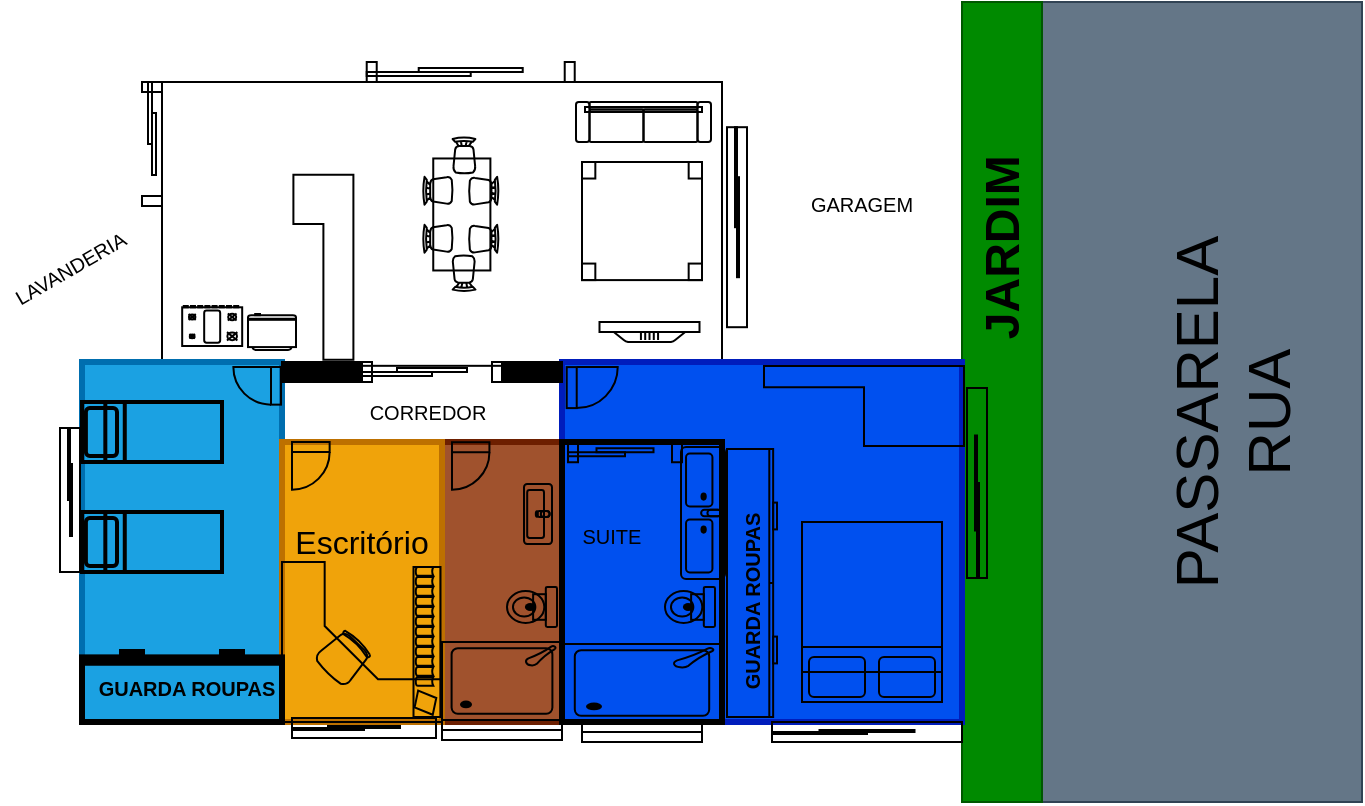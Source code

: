 <mxfile>
    <diagram name="casa" id="Wpmhb6NI5cYeMPk5CuER">
        <mxGraphModel dx="979" dy="459" grid="1" gridSize="10" guides="1" tooltips="1" connect="1" arrows="1" fold="1" page="1" pageScale="1" pageWidth="827" pageHeight="1169" background="none" math="0" shadow="0">
            <root>
                <mxCell id="0"/>
                <mxCell id="1" parent="0"/>
                <mxCell id="4YEdTo5GGjnctHWbC9DN-1" value="" style="rounded=0;whiteSpace=wrap;html=1;fontSize=8;fillColor=none;fontColor=#ffffff;strokeColor=#FFFFFF;strokeWidth=2;" parent="1" vertex="1">
                    <mxGeometry x="80" y="560" width="480" height="400" as="geometry"/>
                </mxCell>
                <mxCell id="uvPNXAo0DZ0E1rXGpysp-75" value="" style="rounded=0;whiteSpace=wrap;html=1;sketch=0;strokeWidth=1;fontSize=10;fillColor=none;" parent="1" vertex="1">
                    <mxGeometry x="160" y="600" width="280" height="141.91" as="geometry"/>
                </mxCell>
                <mxCell id="uvPNXAo0DZ0E1rXGpysp-27" value="" style="rounded=0;whiteSpace=wrap;html=1;strokeWidth=3;fontSize=20;fillColor=#1ba1e2;fontColor=#ffffff;strokeColor=#006EAF;" parent="1" vertex="1">
                    <mxGeometry x="120" y="740" width="100" height="180" as="geometry"/>
                </mxCell>
                <mxCell id="DmXaB_-pC1gjIPngYmXB-1" value="" style="rounded=0;whiteSpace=wrap;html=1;fontSize=10;fillColor=#647687;fontColor=#ffffff;strokeColor=#314354;" parent="1" vertex="1">
                    <mxGeometry x="561" y="560" width="199" height="400" as="geometry"/>
                </mxCell>
                <mxCell id="DmXaB_-pC1gjIPngYmXB-2" value="PASSARELA&lt;br style=&quot;font-size: 30px;&quot;&gt;RUA" style="text;html=1;strokeColor=none;fillColor=none;align=center;verticalAlign=middle;whiteSpace=wrap;rounded=0;fontSize=30;rotation=-90;" parent="1" vertex="1">
                    <mxGeometry x="590" y="750" width="210" height="30" as="geometry"/>
                </mxCell>
                <mxCell id="DmXaB_-pC1gjIPngYmXB-3" value="" style="rounded=0;whiteSpace=wrap;html=1;fontSize=10;fillColor=#008a00;fontColor=#ffffff;strokeColor=#005700;" parent="1" vertex="1">
                    <mxGeometry x="560" y="560" width="40" height="400" as="geometry"/>
                </mxCell>
                <mxCell id="uvPNXAo0DZ0E1rXGpysp-11" value="" style="verticalLabelPosition=bottom;html=1;verticalAlign=top;align=center;shape=mxgraph.floorplan.bed_single;strokeWidth=2;fontSize=20;fillColor=none;rotation=-90;" parent="1" vertex="1">
                    <mxGeometry x="140" y="740" width="30" height="70" as="geometry"/>
                </mxCell>
                <mxCell id="uvPNXAo0DZ0E1rXGpysp-14" value="" style="verticalLabelPosition=bottom;html=1;verticalAlign=top;align=center;shape=mxgraph.floorplan.bed_single;strokeWidth=2;fontSize=20;fillColor=none;rotation=-90;" parent="1" vertex="1">
                    <mxGeometry x="140" y="795" width="30" height="70" as="geometry"/>
                </mxCell>
                <mxCell id="uvPNXAo0DZ0E1rXGpysp-23" value="" style="rounded=0;whiteSpace=wrap;html=1;strokeWidth=3;fontSize=20;fillColor=#0050ef;fontColor=#ffffff;strokeColor=#001DBC;" parent="1" vertex="1">
                    <mxGeometry x="360" y="740" width="200" height="180" as="geometry"/>
                </mxCell>
                <mxCell id="uvPNXAo0DZ0E1rXGpysp-24" value="" style="rounded=0;whiteSpace=wrap;html=1;strokeWidth=3;fontSize=20;fillColor=#a0522d;fontColor=#ffffff;strokeColor=#6D1F00;" parent="1" vertex="1">
                    <mxGeometry x="300" y="780" width="60" height="140" as="geometry"/>
                </mxCell>
                <mxCell id="uvPNXAo0DZ0E1rXGpysp-25" value="&lt;font style=&quot;font-size: 16px;&quot;&gt;Escritório&lt;/font&gt;" style="rounded=0;whiteSpace=wrap;html=1;strokeWidth=3;fontSize=20;fillColor=#f0a30a;verticalAlign=middle;spacingTop=-45;fontColor=#000000;strokeColor=#BD7000;" parent="1" vertex="1">
                    <mxGeometry x="220" y="780" width="80" height="140" as="geometry"/>
                </mxCell>
                <mxCell id="uvPNXAo0DZ0E1rXGpysp-28" value="" style="rounded=0;whiteSpace=wrap;html=1;strokeWidth=3;fontSize=20;fillColor=none;" parent="1" vertex="1">
                    <mxGeometry x="360" y="780" width="80" height="140" as="geometry"/>
                </mxCell>
                <mxCell id="uvPNXAo0DZ0E1rXGpysp-31" value="" style="verticalLabelPosition=bottom;html=1;verticalAlign=top;align=center;shape=mxgraph.floorplan.doorSlidingGlass;dx=0.25;strokeWidth=1;fontSize=20;fillColor=none;rotation=0;" parent="1" vertex="1">
                    <mxGeometry x="260" y="740" width="70" height="10" as="geometry"/>
                </mxCell>
                <mxCell id="uvPNXAo0DZ0E1rXGpysp-32" value="" style="verticalLabelPosition=bottom;html=1;verticalAlign=top;align=center;shape=mxgraph.floorplan.wall;fillColor=strokeColor;strokeWidth=1;fontSize=20;" parent="1" vertex="1">
                    <mxGeometry x="220" y="740" width="40" height="10" as="geometry"/>
                </mxCell>
                <mxCell id="uvPNXAo0DZ0E1rXGpysp-33" value="" style="verticalLabelPosition=bottom;html=1;verticalAlign=top;align=center;shape=mxgraph.floorplan.wall;fillColor=strokeColor;strokeWidth=1;fontSize=20;" parent="1" vertex="1">
                    <mxGeometry x="330" y="740" width="30" height="10" as="geometry"/>
                </mxCell>
                <mxCell id="uvPNXAo0DZ0E1rXGpysp-34" value="" style="verticalLabelPosition=middle;html=1;verticalAlign=middle;align=center;shape=mxgraph.floorplan.dresser;strokeWidth=3;fontSize=20;fillColor=none;rotation=-180;spacing=0;labelPosition=center;" parent="1" vertex="1">
                    <mxGeometry x="120" y="885" width="100" height="35" as="geometry"/>
                </mxCell>
                <mxCell id="uvPNXAo0DZ0E1rXGpysp-35" value="" style="verticalLabelPosition=bottom;html=1;verticalAlign=top;align=center;shape=mxgraph.floorplan.desk_corner;strokeWidth=1;fontSize=16;fillColor=none;rotation=-90;" parent="1" vertex="1">
                    <mxGeometry x="220" y="840" width="80" height="80" as="geometry"/>
                </mxCell>
                <mxCell id="uvPNXAo0DZ0E1rXGpysp-36" value="" style="verticalLabelPosition=bottom;html=1;verticalAlign=top;align=center;shape=mxgraph.floorplan.window;strokeWidth=1;fontSize=16;fillColor=none;" parent="1" vertex="1">
                    <mxGeometry x="300" y="919" width="60" height="10" as="geometry"/>
                </mxCell>
                <mxCell id="uvPNXAo0DZ0E1rXGpysp-37" value="" style="verticalLabelPosition=bottom;html=1;verticalAlign=top;align=center;shape=mxgraph.floorplan.windowGlider;dx=0.25;strokeWidth=1;fontSize=16;fillColor=none;rotation=90;" parent="1" vertex="1">
                    <mxGeometry x="78" y="806" width="72" height="6" as="geometry"/>
                </mxCell>
                <mxCell id="uvPNXAo0DZ0E1rXGpysp-38" value="" style="verticalLabelPosition=bottom;html=1;verticalAlign=top;align=center;shape=mxgraph.floorplan.doorLeft;aspect=fixed;strokeWidth=1;fontSize=16;fillColor=none;" parent="1" vertex="1">
                    <mxGeometry x="225" y="780" width="18.82" height="20" as="geometry"/>
                </mxCell>
                <mxCell id="uvPNXAo0DZ0E1rXGpysp-39" value="" style="verticalLabelPosition=bottom;html=1;verticalAlign=top;align=center;shape=mxgraph.floorplan.doorLeft;aspect=fixed;strokeWidth=1;fontSize=16;fillColor=none;rotation=90;" parent="1" vertex="1">
                    <mxGeometry x="200.09" y="741.91" width="18.82" height="20" as="geometry"/>
                </mxCell>
                <mxCell id="uvPNXAo0DZ0E1rXGpysp-40" value="" style="verticalLabelPosition=bottom;html=1;verticalAlign=top;align=center;shape=mxgraph.floorplan.toilet;strokeWidth=1;fontSize=16;fillColor=none;rotation=90;" parent="1" vertex="1">
                    <mxGeometry x="335" y="850" width="20" height="25" as="geometry"/>
                </mxCell>
                <mxCell id="uvPNXAo0DZ0E1rXGpysp-41" value="" style="verticalLabelPosition=bottom;html=1;verticalAlign=top;align=center;shape=mxgraph.floorplan.sink_22;strokeWidth=1;fontSize=10;fillColor=none;rotation=90;spacing=0;" parent="1" vertex="1">
                    <mxGeometry x="333" y="809" width="30" height="14" as="geometry"/>
                </mxCell>
                <mxCell id="uvPNXAo0DZ0E1rXGpysp-42" value="" style="verticalLabelPosition=bottom;html=1;verticalAlign=top;align=center;shape=mxgraph.floorplan.shower2;strokeWidth=1;fontSize=10;fillColor=none;rotation=-180;direction=west;" parent="1" vertex="1">
                    <mxGeometry x="300" y="880" width="60" height="39" as="geometry"/>
                </mxCell>
                <mxCell id="uvPNXAo0DZ0E1rXGpysp-44" value="" style="verticalLabelPosition=bottom;html=1;verticalAlign=top;align=center;shape=mxgraph.floorplan.windowGlider;dx=0.25;strokeWidth=1;fontSize=16;fillColor=none;rotation=0;" parent="1" vertex="1">
                    <mxGeometry x="225" y="920" width="72" height="6" as="geometry"/>
                </mxCell>
                <mxCell id="uvPNXAo0DZ0E1rXGpysp-46" value="" style="verticalLabelPosition=bottom;html=1;verticalAlign=top;align=center;shape=mxgraph.floorplan.window;strokeWidth=1;fontSize=16;fillColor=none;" parent="1" vertex="1">
                    <mxGeometry x="370" y="920" width="60" height="10" as="geometry"/>
                </mxCell>
                <mxCell id="uvPNXAo0DZ0E1rXGpysp-47" value="" style="verticalLabelPosition=bottom;html=1;verticalAlign=top;align=center;shape=mxgraph.floorplan.shower2;strokeWidth=1;fontSize=10;fillColor=none;rotation=-180;direction=west;" parent="1" vertex="1">
                    <mxGeometry x="360" y="881" width="80" height="39" as="geometry"/>
                </mxCell>
                <mxCell id="uvPNXAo0DZ0E1rXGpysp-48" value="" style="verticalLabelPosition=bottom;html=1;verticalAlign=top;align=center;shape=mxgraph.floorplan.toilet;strokeWidth=1;fontSize=16;fillColor=none;rotation=90;" parent="1" vertex="1">
                    <mxGeometry x="414" y="850" width="20" height="25" as="geometry"/>
                </mxCell>
                <mxCell id="uvPNXAo0DZ0E1rXGpysp-50" value="" style="verticalLabelPosition=bottom;html=1;verticalAlign=top;align=center;shape=mxgraph.floorplan.sink_double2;sketch=0;strokeWidth=1;fontSize=10;fillColor=none;rotation=90;" parent="1" vertex="1">
                    <mxGeometry x="397.5" y="804.5" width="66" height="22" as="geometry"/>
                </mxCell>
                <mxCell id="uvPNXAo0DZ0E1rXGpysp-51" value="" style="verticalLabelPosition=bottom;html=1;verticalAlign=top;align=center;shape=mxgraph.floorplan.doorLeft;aspect=fixed;sketch=0;strokeWidth=1;fontSize=10;fillColor=none;" parent="1" vertex="1">
                    <mxGeometry x="305" y="780.12" width="18.71" height="19.88" as="geometry"/>
                </mxCell>
                <mxCell id="uvPNXAo0DZ0E1rXGpysp-52" value="" style="verticalLabelPosition=bottom;html=1;verticalAlign=top;align=center;shape=mxgraph.floorplan.doorSlidingGlass;dx=0.25;sketch=0;strokeWidth=1;fontSize=10;fillColor=none;" parent="1" vertex="1">
                    <mxGeometry x="363" y="780.12" width="57" height="10" as="geometry"/>
                </mxCell>
                <mxCell id="uvPNXAo0DZ0E1rXGpysp-53" value="" style="verticalLabelPosition=bottom;html=1;verticalAlign=top;align=center;shape=mxgraph.floorplan.doorRight;aspect=fixed;sketch=0;strokeWidth=1;fontSize=10;fillColor=none;rotation=-90;" parent="1" vertex="1">
                    <mxGeometry x="363" y="741.91" width="20.5" height="21.78" as="geometry"/>
                </mxCell>
                <mxCell id="uvPNXAo0DZ0E1rXGpysp-54" value="" style="verticalLabelPosition=bottom;html=1;verticalAlign=top;align=center;shape=mxgraph.floorplan.bookcase;sketch=0;strokeWidth=1;fontSize=10;fillColor=none;rotation=90;" parent="1" vertex="1">
                    <mxGeometry x="255" y="873.25" width="75" height="13.5" as="geometry"/>
                </mxCell>
                <mxCell id="uvPNXAo0DZ0E1rXGpysp-55" value="" style="verticalLabelPosition=bottom;html=1;verticalAlign=top;align=center;shape=mxgraph.floorplan.bed_double;sketch=0;strokeWidth=1;fontSize=10;fillColor=none;rotation=-180;" parent="1" vertex="1">
                    <mxGeometry x="480" y="820" width="70" height="90" as="geometry"/>
                </mxCell>
                <mxCell id="uvPNXAo0DZ0E1rXGpysp-56" value="" style="verticalLabelPosition=bottom;html=1;verticalAlign=top;align=center;shape=mxgraph.floorplan.dresser;sketch=0;strokeWidth=1;fontSize=10;fillColor=none;rotation=-90;" parent="1" vertex="1">
                    <mxGeometry x="388" y="838" width="134" height="25" as="geometry"/>
                </mxCell>
                <mxCell id="uvPNXAo0DZ0E1rXGpysp-57" value="" style="verticalLabelPosition=bottom;html=1;verticalAlign=top;align=center;shape=mxgraph.floorplan.desk_corner_2;sketch=0;strokeWidth=1;fontSize=10;fillColor=none;rotation=90;" parent="1" vertex="1">
                    <mxGeometry x="491" y="712" width="40" height="100" as="geometry"/>
                </mxCell>
                <mxCell id="uvPNXAo0DZ0E1rXGpysp-58" value="" style="verticalLabelPosition=bottom;html=1;verticalAlign=top;align=center;shape=mxgraph.floorplan.windowGlider;dx=0.25;sketch=0;strokeWidth=1;fontSize=10;fillColor=none;" parent="1" vertex="1">
                    <mxGeometry x="465" y="920" width="95" height="10" as="geometry"/>
                </mxCell>
                <mxCell id="uvPNXAo0DZ0E1rXGpysp-59" value="" style="verticalLabelPosition=bottom;html=1;verticalAlign=top;align=center;shape=mxgraph.floorplan.windowGlider;dx=0.25;sketch=0;strokeWidth=1;fontSize=10;fillColor=none;rotation=-90;" parent="1" vertex="1">
                    <mxGeometry x="520" y="795.5" width="95" height="10" as="geometry"/>
                </mxCell>
                <mxCell id="uvPNXAo0DZ0E1rXGpysp-67" value="" style="group;rotation=-90;" parent="1" vertex="1" connectable="0">
                    <mxGeometry x="277.91" y="650.95" width="70" height="40" as="geometry"/>
                </mxCell>
                <mxCell id="uvPNXAo0DZ0E1rXGpysp-60" value="" style="verticalLabelPosition=bottom;html=1;verticalAlign=top;align=center;shape=mxgraph.floorplan.chair;shadow=0;sketch=0;strokeWidth=1;fontSize=10;fillColor=none;rotation=-90;" parent="uvPNXAo0DZ0E1rXGpysp-67" vertex="1">
                    <mxGeometry x="13" y="20" width="14" height="14.857" as="geometry"/>
                </mxCell>
                <mxCell id="uvPNXAo0DZ0E1rXGpysp-61" value="" style="verticalLabelPosition=bottom;html=1;verticalAlign=top;align=center;shape=mxgraph.floorplan.chair;shadow=0;direction=west;sketch=0;strokeWidth=1;fontSize=10;fillColor=none;rotation=-90;" parent="uvPNXAo0DZ0E1rXGpysp-67" vertex="1">
                    <mxGeometry x="36" y="20" width="14" height="14.857" as="geometry"/>
                </mxCell>
                <mxCell id="uvPNXAo0DZ0E1rXGpysp-62" value="" style="verticalLabelPosition=bottom;html=1;verticalAlign=top;align=center;shape=mxgraph.floorplan.chair;shadow=0;direction=north;sketch=0;strokeWidth=1;fontSize=10;fillColor=none;rotation=-90;" parent="uvPNXAo0DZ0E1rXGpysp-67" vertex="1">
                    <mxGeometry x="24" y="39" width="18.2" height="11.429" as="geometry"/>
                </mxCell>
                <mxCell id="uvPNXAo0DZ0E1rXGpysp-63" value="" style="verticalLabelPosition=bottom;html=1;verticalAlign=top;align=center;shape=mxgraph.floorplan.chair;shadow=0;direction=south;sketch=0;strokeWidth=1;fontSize=10;fillColor=none;rotation=-90;" parent="uvPNXAo0DZ0E1rXGpysp-67" vertex="1">
                    <mxGeometry x="24" y="-20" width="18.2" height="11.429" as="geometry"/>
                </mxCell>
                <mxCell id="uvPNXAo0DZ0E1rXGpysp-64" value="" style="verticalLabelPosition=bottom;html=1;verticalAlign=top;align=center;shape=mxgraph.floorplan.chair;shadow=0;sketch=0;strokeWidth=1;fontSize=10;fillColor=none;rotation=-90;" parent="uvPNXAo0DZ0E1rXGpysp-67" vertex="1">
                    <mxGeometry x="13" y="-4" width="14" height="14.857" as="geometry"/>
                </mxCell>
                <mxCell id="uvPNXAo0DZ0E1rXGpysp-65" value="" style="verticalLabelPosition=bottom;html=1;verticalAlign=top;align=center;shape=mxgraph.floorplan.chair;shadow=0;direction=west;sketch=0;strokeWidth=1;fontSize=10;fillColor=none;rotation=-90;" parent="uvPNXAo0DZ0E1rXGpysp-67" vertex="1">
                    <mxGeometry x="36" y="-4" width="14" height="14.857" as="geometry"/>
                </mxCell>
                <mxCell id="uvPNXAo0DZ0E1rXGpysp-66" value="" style="shape=rect;shadow=0;sketch=0;strokeWidth=1;fontSize=10;fillColor=none;rotation=-90;" parent="uvPNXAo0DZ0E1rXGpysp-67" vertex="1">
                    <mxGeometry x="4" y="1" width="56" height="28.571" as="geometry"/>
                </mxCell>
                <mxCell id="uvPNXAo0DZ0E1rXGpysp-69" value="" style="verticalLabelPosition=bottom;html=1;verticalAlign=top;align=center;shape=mxgraph.floorplan.flat_tv;sketch=0;strokeWidth=1;fontSize=10;fillColor=none;rotation=-180;" parent="1" vertex="1">
                    <mxGeometry x="378.75" y="720" width="50" height="10" as="geometry"/>
                </mxCell>
                <mxCell id="uvPNXAo0DZ0E1rXGpysp-70" value="" style="verticalLabelPosition=bottom;html=1;verticalAlign=top;align=center;shape=mxgraph.floorplan.range_2;sketch=0;strokeWidth=1;fontSize=10;fillColor=none;rotation=-180;" parent="1" vertex="1">
                    <mxGeometry x="170.09" y="712" width="30" height="20" as="geometry"/>
                </mxCell>
                <mxCell id="uvPNXAo0DZ0E1rXGpysp-71" value="" style="verticalLabelPosition=bottom;html=1;verticalAlign=top;align=center;shape=mxgraph.floorplan.refrigerator;sketch=0;strokeWidth=1;fontSize=10;fillColor=none;rotation=-180;" parent="1" vertex="1">
                    <mxGeometry x="203" y="716" width="24" height="18" as="geometry"/>
                </mxCell>
                <mxCell id="uvPNXAo0DZ0E1rXGpysp-72" value="" style="verticalLabelPosition=bottom;html=1;verticalAlign=top;align=center;shape=mxgraph.floorplan.couch;sketch=0;strokeWidth=1;fontSize=10;fillColor=none;" parent="1" vertex="1">
                    <mxGeometry x="367" y="610" width="67.5" height="20" as="geometry"/>
                </mxCell>
                <mxCell id="uvPNXAo0DZ0E1rXGpysp-77" value="GARAGEM" style="text;html=1;strokeColor=none;fillColor=none;align=center;verticalAlign=middle;whiteSpace=wrap;rounded=0;sketch=0;strokeWidth=1;fontSize=10;" parent="1" vertex="1">
                    <mxGeometry x="480" y="645.95" width="60" height="30" as="geometry"/>
                </mxCell>
                <mxCell id="uvPNXAo0DZ0E1rXGpysp-78" value="" style="verticalLabelPosition=bottom;html=1;verticalAlign=top;align=center;shape=mxgraph.floorplan.table;sketch=0;strokeWidth=1;fontSize=10;fillColor=none;" parent="1" vertex="1">
                    <mxGeometry x="370" y="640" width="60" height="59.05" as="geometry"/>
                </mxCell>
                <mxCell id="uvPNXAo0DZ0E1rXGpysp-79" value="" style="verticalLabelPosition=bottom;html=1;verticalAlign=top;align=center;shape=mxgraph.floorplan.desk_corner_2;sketch=0;strokeWidth=1;fontSize=10;fillColor=none;rotation=90;" parent="1" vertex="1">
                    <mxGeometry x="194.45" y="677.6" width="92.5" height="30" as="geometry"/>
                </mxCell>
                <mxCell id="uvPNXAo0DZ0E1rXGpysp-81" value="" style="verticalLabelPosition=bottom;html=1;verticalAlign=top;align=center;shape=mxgraph.floorplan.doorSlidingGlass;dx=0.25;sketch=0;strokeWidth=1;fontSize=10;fillColor=none;" parent="1" vertex="1">
                    <mxGeometry x="262.36" y="590" width="104" height="10" as="geometry"/>
                </mxCell>
                <mxCell id="uvPNXAo0DZ0E1rXGpysp-82" value="" style="verticalLabelPosition=bottom;html=1;verticalAlign=top;align=center;shape=mxgraph.floorplan.windowGlider;dx=0.25;sketch=0;strokeWidth=1;fontSize=10;fillColor=none;rotation=90;" parent="1" vertex="1">
                    <mxGeometry x="397.5" y="667.6" width="100" height="10" as="geometry"/>
                </mxCell>
                <mxCell id="uvPNXAo0DZ0E1rXGpysp-83" value="" style="verticalLabelPosition=bottom;html=1;verticalAlign=top;align=center;shape=mxgraph.floorplan.doorSlidingGlass;dx=0.25;sketch=0;strokeWidth=1;fontSize=10;fillColor=none;rotation=90;" parent="1" vertex="1">
                    <mxGeometry x="124" y="626" width="62" height="10" as="geometry"/>
                </mxCell>
                <mxCell id="uvPNXAo0DZ0E1rXGpysp-86" value="LAVANDERIA" style="text;html=1;strokeColor=none;fillColor=none;align=center;verticalAlign=middle;whiteSpace=wrap;rounded=0;sketch=0;strokeWidth=1;fontSize=10;rotation=-30;" parent="1" vertex="1">
                    <mxGeometry x="84" y="677.6" width="60" height="30" as="geometry"/>
                </mxCell>
                <mxCell id="rbv6xEg_YgiYTgb4XHiP-1" value="CORREDOR" style="text;html=1;strokeColor=none;fillColor=none;align=center;verticalAlign=middle;whiteSpace=wrap;rounded=0;sketch=0;strokeWidth=1;fontSize=10;" parent="1" vertex="1">
                    <mxGeometry x="262.5" y="750.12" width="60" height="30" as="geometry"/>
                </mxCell>
                <mxCell id="rbv6xEg_YgiYTgb4XHiP-2" value="SUITE" style="text;html=1;strokeColor=none;fillColor=none;align=center;verticalAlign=middle;whiteSpace=wrap;rounded=0;sketch=0;strokeWidth=1;fontSize=10;" parent="1" vertex="1">
                    <mxGeometry x="355" y="812" width="60" height="30" as="geometry"/>
                </mxCell>
                <mxCell id="rbv6xEg_YgiYTgb4XHiP-3" value="GUARDA ROUPAS" style="text;html=1;strokeColor=none;fillColor=none;align=center;verticalAlign=middle;whiteSpace=wrap;rounded=0;sketch=0;strokeWidth=1;fontSize=10;fontStyle=1" parent="1" vertex="1">
                    <mxGeometry x="125" y="887.5" width="95" height="30" as="geometry"/>
                </mxCell>
                <mxCell id="rbv6xEg_YgiYTgb4XHiP-5" value="GUARDA ROUPAS" style="text;html=1;strokeColor=none;fillColor=none;align=center;verticalAlign=middle;whiteSpace=wrap;rounded=0;sketch=0;strokeWidth=1;fontSize=10;fontStyle=1;rotation=-90;" parent="1" vertex="1">
                    <mxGeometry x="407.5" y="845" width="95" height="30" as="geometry"/>
                </mxCell>
                <mxCell id="rbv6xEg_YgiYTgb4XHiP-6" value="JARDIM" style="text;html=1;strokeColor=none;fillColor=none;align=center;verticalAlign=middle;whiteSpace=wrap;rounded=0;sketch=0;strokeWidth=1;fontSize=24;rotation=-90;fontStyle=1" parent="1" vertex="1">
                    <mxGeometry x="550" y="667.6" width="60" height="30" as="geometry"/>
                </mxCell>
            </root>
        </mxGraphModel>
    </diagram>
</mxfile>